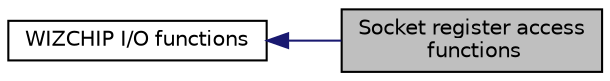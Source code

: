 digraph "Socket register access functions"
{
  edge [fontname="Helvetica",fontsize="10",labelfontname="Helvetica",labelfontsize="10"];
  node [fontname="Helvetica",fontsize="10",shape=record];
  rankdir=LR;
  Node1 [label="WIZCHIP I/O functions",height=0.2,width=0.4,color="black", fillcolor="white", style="filled",URL="$group___w_i_z_c_h_i_p___i_o___functions.html",tooltip="This supports the basic I/O functions for WIZCHIP register. "];
  Node0 [label="Socket register access\l functions",height=0.2,width=0.4,color="black", fillcolor="grey75", style="filled" fontcolor="black"];
  Node1->Node0 [shape=plaintext, color="midnightblue", dir="back", style="solid"];
}
